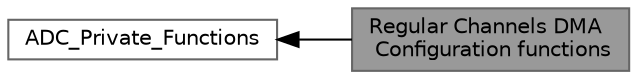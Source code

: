 digraph "Regular Channels DMA Configuration functions"
{
 // LATEX_PDF_SIZE
  bgcolor="transparent";
  edge [fontname=Helvetica,fontsize=10,labelfontname=Helvetica,labelfontsize=10];
  node [fontname=Helvetica,fontsize=10,shape=box,height=0.2,width=0.4];
  rankdir=LR;
  Node1 [id="Node000001",label="Regular Channels DMA\l Configuration functions",height=0.2,width=0.4,color="gray40", fillcolor="grey60", style="filled", fontcolor="black",tooltip="Regular Channels DMA Configuration functions."];
  Node2 [id="Node000002",label="ADC_Private_Functions",height=0.2,width=0.4,color="grey40", fillcolor="white", style="filled",URL="$group___a_d_c___private___functions.html",tooltip=" "];
  Node2->Node1 [shape=plaintext, dir="back", style="solid"];
}
